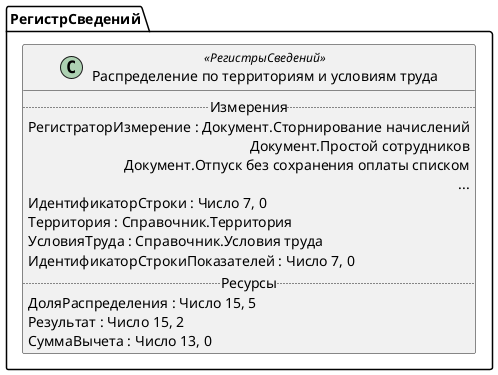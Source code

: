 ﻿@startuml РаспределениеПоТерриториямУсловиямТруда
'!include templates.wsd
'..\include templates.wsd
class РегистрСведений.РаспределениеПоТерриториямУсловиямТруда as "Распределение по территориям и условиям труда" <<РегистрыСведений>>
{
..Измерения..
РегистраторИзмерение : Документ.Сторнирование начислений\rДокумент.Простой сотрудников\rДокумент.Отпуск без сохранения оплаты списком\r...
ИдентификаторСтроки : Число 7, 0
Территория : Справочник.Территория
УсловияТруда : Справочник.Условия труда
ИдентификаторСтрокиПоказателей : Число 7, 0
..Ресурсы..
ДоляРаспределения : Число 15, 5
Результат : Число 15, 2
СуммаВычета : Число 13, 0
}
@enduml
